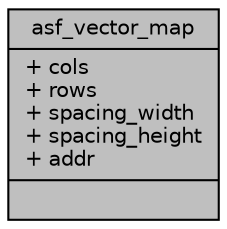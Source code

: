 digraph "asf_vector_map"
{
 // INTERACTIVE_SVG=YES
 // LATEX_PDF_SIZE
  bgcolor="transparent";
  edge [fontname="Helvetica",fontsize="10",labelfontname="Helvetica",labelfontsize="10"];
  node [fontname="Helvetica",fontsize="10",shape=record];
  Node1 [label="{asf_vector_map\n|+ cols\l+ rows\l+ spacing_width\l+ spacing_height\l+ addr\l|}",height=0.2,width=0.4,color="black", fillcolor="grey75", style="filled", fontcolor="black",tooltip=" "];
}
